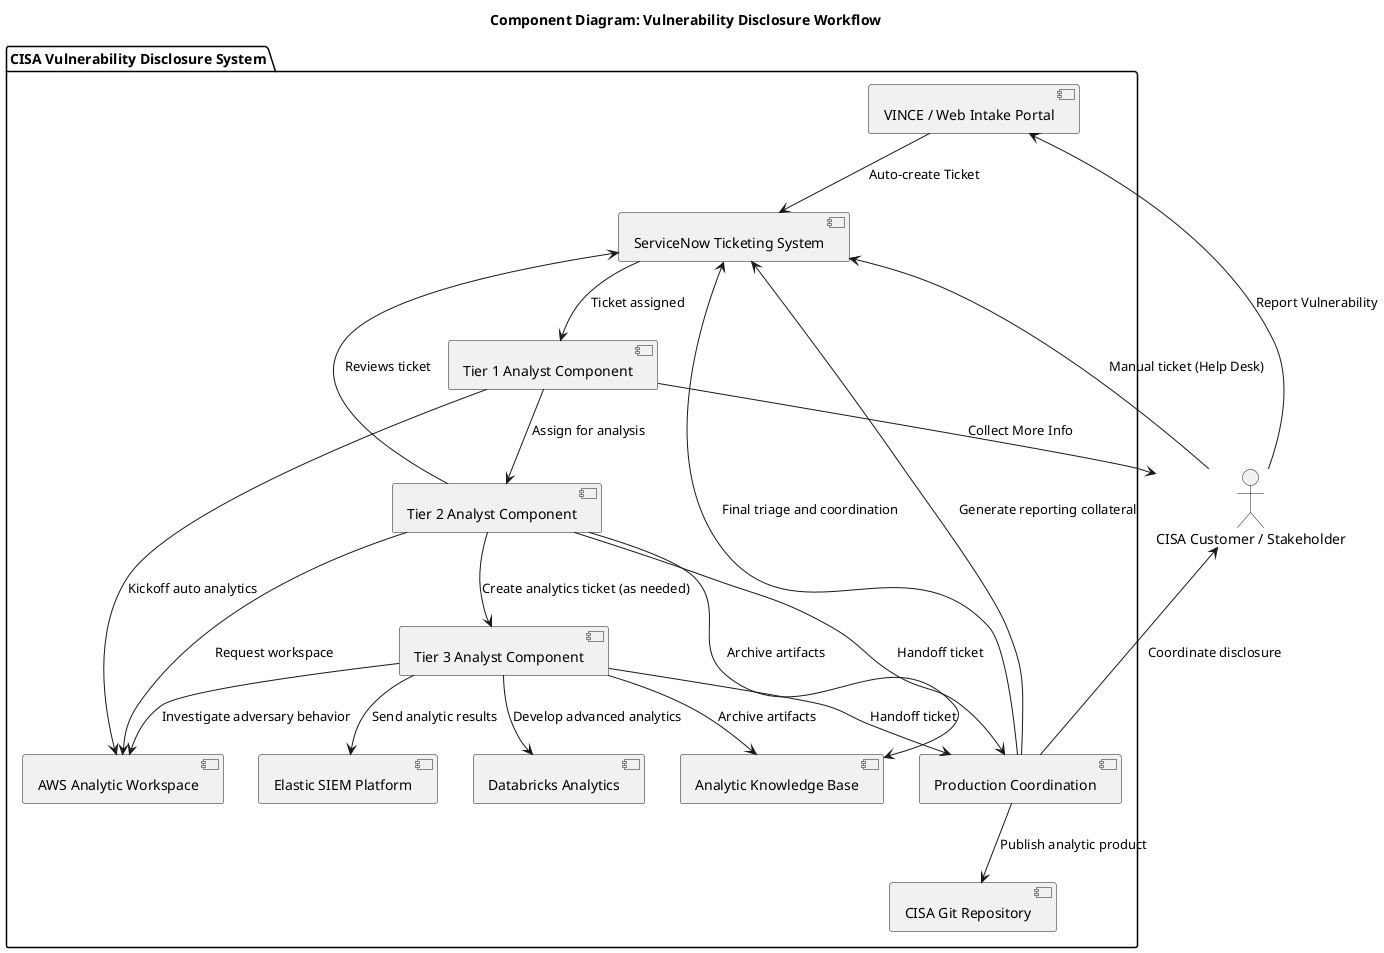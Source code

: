 @startuml
	title Component Diagram: Vulnerability Disclosure Workflow
	
	' External actor
	actor "CISA Customer / Stakeholder" as Stakeholder
	
	' Main system components
	package "CISA Vulnerability Disclosure System" {
	
	  [VINCE / Web Intake Portal] as VINCE
	  [ServiceNow Ticketing System] as SN
	  [Tier 1 Analyst Component] as T1
	  [Tier 2 Analyst Component] as T2
	  [Tier 3 Analyst Component] as T3
	  [AWS Analytic Workspace] as AWS
	  [Databricks Analytics] as DBX
	  [Elastic SIEM Platform] as Elastic
	  [Analytic Knowledge Base] as KB
	  [Production Coordination] as PROD
	  [CISA Git Repository] as Git
	
	  ' Relationships
	  Stakeholder --> VINCE : Report Vulnerability
	  VINCE --> SN : Auto-create Ticket
	  Stakeholder --> SN : Manual ticket (Help Desk)
	
	  SN --> T1 : Ticket assigned
	  T1 --> Stakeholder : Collect More Info
	  T1 --> T2 : Assign for analysis
	  T1 --> AWS : Kickoff auto analytics
	
	  T2 --> SN : Reviews ticket
	  T2 --> AWS : Request workspace
	  T2 --> PROD : Handoff ticket
	  T2 --> KB : Archive artifacts
	  T2 --> T3 : Create analytics ticket (as needed)
	
	  T3 --> DBX : Develop advanced analytics
	  T3 --> AWS : Investigate adversary behavior
	  T3 --> Elastic : Send analytic results
	  T3 --> PROD : Handoff ticket
	  T3 --> KB : Archive artifacts
	
	  PROD --> SN : Final triage and coordination
	  PROD --> Stakeholder : Coordinate disclosure
	  PROD --> Git : Publish analytic product
	  PROD --> SN : Generate reporting collateral
	}

@enduml
